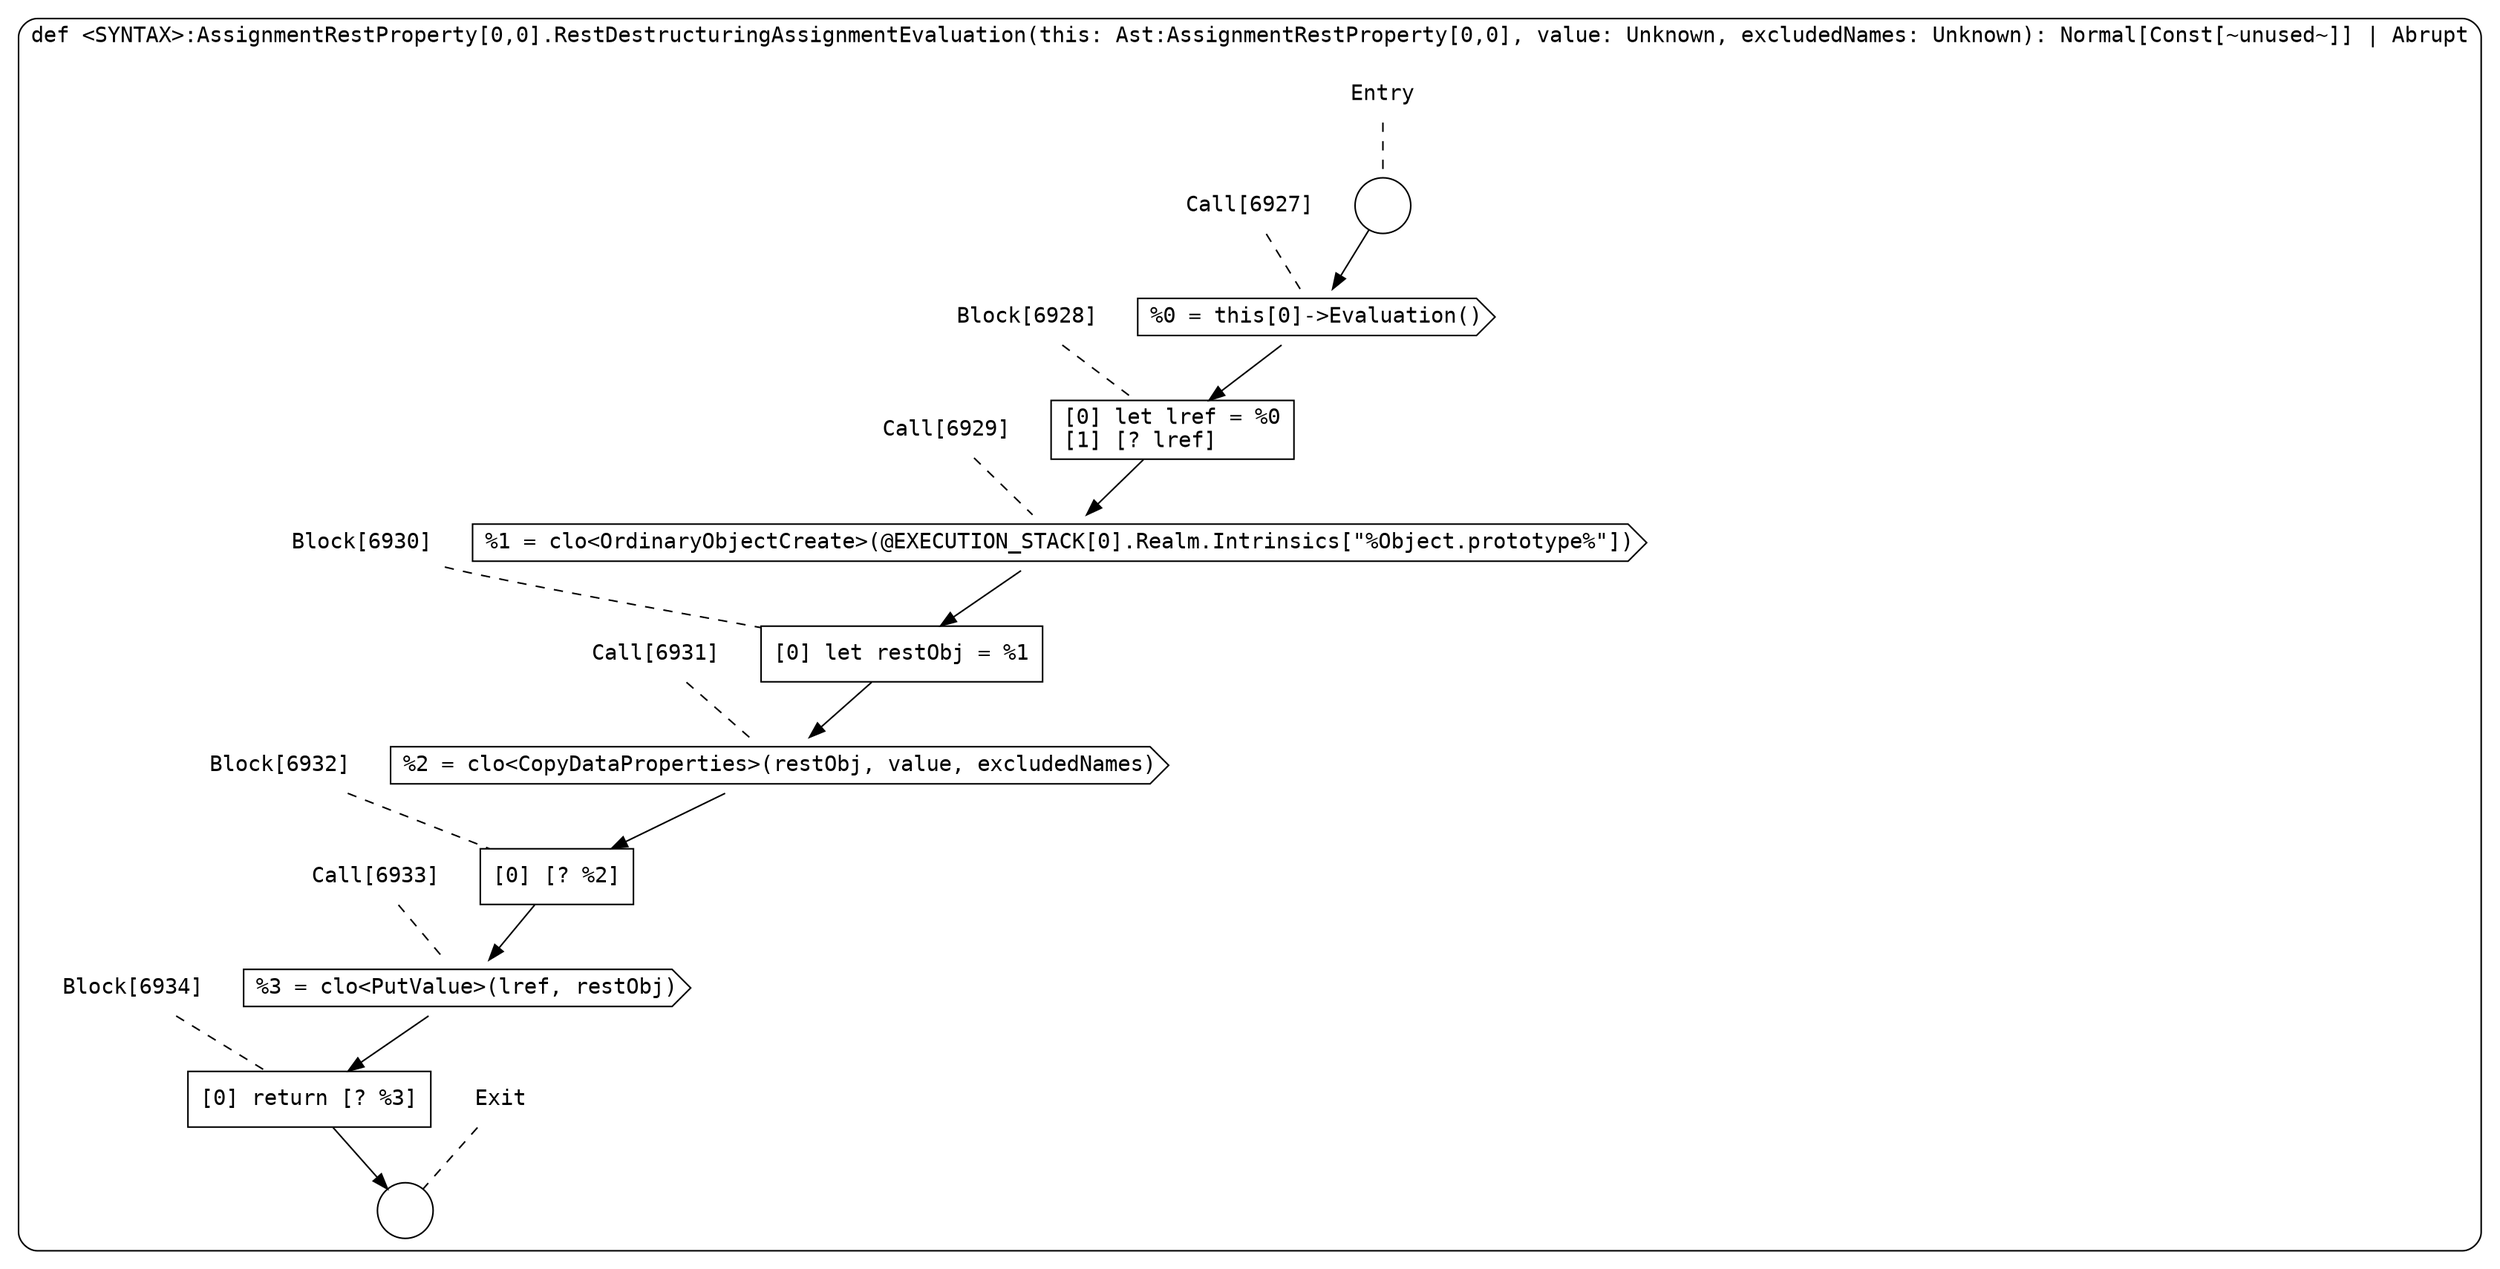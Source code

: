 digraph {
  graph [fontname = "Consolas"]
  node [fontname = "Consolas"]
  edge [fontname = "Consolas"]
  subgraph cluster1363 {
    label = "def <SYNTAX>:AssignmentRestProperty[0,0].RestDestructuringAssignmentEvaluation(this: Ast:AssignmentRestProperty[0,0], value: Unknown, excludedNames: Unknown): Normal[Const[~unused~]] | Abrupt"
    style = rounded
    cluster1363_entry_name [shape=none, label=<<font color="black">Entry</font>>]
    cluster1363_entry_name -> cluster1363_entry [arrowhead=none, color="black", style=dashed]
    cluster1363_entry [shape=circle label=" " color="black" fillcolor="white" style=filled]
    cluster1363_entry -> node6927 [color="black"]
    cluster1363_exit_name [shape=none, label=<<font color="black">Exit</font>>]
    cluster1363_exit_name -> cluster1363_exit [arrowhead=none, color="black", style=dashed]
    cluster1363_exit [shape=circle label=" " color="black" fillcolor="white" style=filled]
    node6927_name [shape=none, label=<<font color="black">Call[6927]</font>>]
    node6927_name -> node6927 [arrowhead=none, color="black", style=dashed]
    node6927 [shape=cds, label=<<font color="black">%0 = this[0]-&gt;Evaluation()</font>> color="black" fillcolor="white", style=filled]
    node6927 -> node6928 [color="black"]
    node6928_name [shape=none, label=<<font color="black">Block[6928]</font>>]
    node6928_name -> node6928 [arrowhead=none, color="black", style=dashed]
    node6928 [shape=box, label=<<font color="black">[0] let lref = %0<BR ALIGN="LEFT"/>[1] [? lref]<BR ALIGN="LEFT"/></font>> color="black" fillcolor="white", style=filled]
    node6928 -> node6929 [color="black"]
    node6929_name [shape=none, label=<<font color="black">Call[6929]</font>>]
    node6929_name -> node6929 [arrowhead=none, color="black", style=dashed]
    node6929 [shape=cds, label=<<font color="black">%1 = clo&lt;OrdinaryObjectCreate&gt;(@EXECUTION_STACK[0].Realm.Intrinsics[&quot;%Object.prototype%&quot;])</font>> color="black" fillcolor="white", style=filled]
    node6929 -> node6930 [color="black"]
    node6930_name [shape=none, label=<<font color="black">Block[6930]</font>>]
    node6930_name -> node6930 [arrowhead=none, color="black", style=dashed]
    node6930 [shape=box, label=<<font color="black">[0] let restObj = %1<BR ALIGN="LEFT"/></font>> color="black" fillcolor="white", style=filled]
    node6930 -> node6931 [color="black"]
    node6931_name [shape=none, label=<<font color="black">Call[6931]</font>>]
    node6931_name -> node6931 [arrowhead=none, color="black", style=dashed]
    node6931 [shape=cds, label=<<font color="black">%2 = clo&lt;CopyDataProperties&gt;(restObj, value, excludedNames)</font>> color="black" fillcolor="white", style=filled]
    node6931 -> node6932 [color="black"]
    node6932_name [shape=none, label=<<font color="black">Block[6932]</font>>]
    node6932_name -> node6932 [arrowhead=none, color="black", style=dashed]
    node6932 [shape=box, label=<<font color="black">[0] [? %2]<BR ALIGN="LEFT"/></font>> color="black" fillcolor="white", style=filled]
    node6932 -> node6933 [color="black"]
    node6933_name [shape=none, label=<<font color="black">Call[6933]</font>>]
    node6933_name -> node6933 [arrowhead=none, color="black", style=dashed]
    node6933 [shape=cds, label=<<font color="black">%3 = clo&lt;PutValue&gt;(lref, restObj)</font>> color="black" fillcolor="white", style=filled]
    node6933 -> node6934 [color="black"]
    node6934_name [shape=none, label=<<font color="black">Block[6934]</font>>]
    node6934_name -> node6934 [arrowhead=none, color="black", style=dashed]
    node6934 [shape=box, label=<<font color="black">[0] return [? %3]<BR ALIGN="LEFT"/></font>> color="black" fillcolor="white", style=filled]
    node6934 -> cluster1363_exit [color="black"]
  }
}